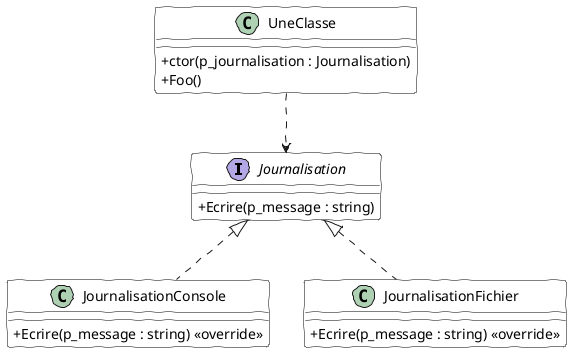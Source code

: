 @startuml InjectionDependancesLog
skinparam classAttributeIconSize 0
skinparam handwritten true
skinparam class {
    BackgroundColor White
    BorderColor #000
}

Journalisation <|.. JournalisationConsole
Journalisation <|.. JournalisationFichier


UneClasse ..> Journalisation

class UneClasse {
    + ctor(p_journalisation : Journalisation)
    + Foo()
}

interface Journalisation {
    + Ecrire(p_message : string)
}

class JournalisationConsole {
    + Ecrire(p_message : string) <<override>>
}

class JournalisationFichier {
    + Ecrire(p_message : string) <<override>>
}

@enduml